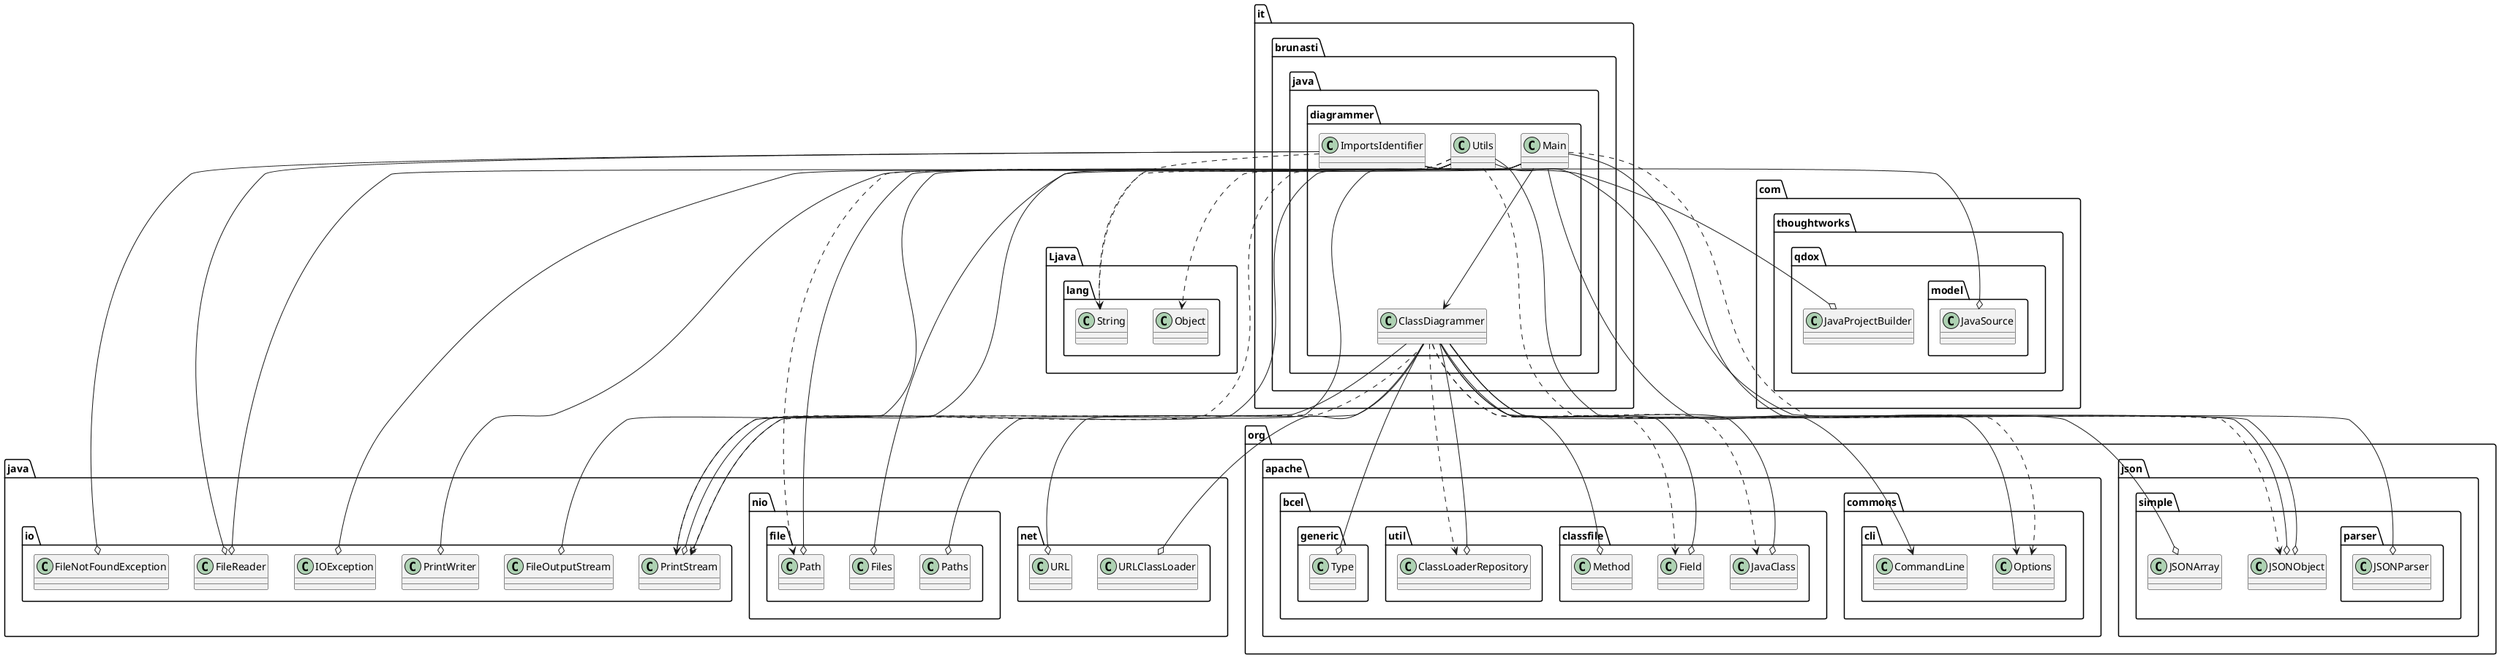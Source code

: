 @startuml
'https://plantuml.com/class-diagram

' GENERATE CLASS DIAGRAM ===========
' Generator       : it.brunasti.java.diagrammer.ClassDiagrammer
' Path            : [./target/classes]
' Java Files Path : [./src/main/java/]
' Configuration   : [./temp/config.json]
' Generated at    : Mon Mar 25 14:19:17 CET 2024



' CLASSES =======
class it.brunasti.java.diagrammer.ClassDiagrammer
class it.brunasti.java.diagrammer.Utils
class it.brunasti.java.diagrammer.Main
class it.brunasti.java.diagrammer.ImportsIdentifier

' INHERITANCES =======

' IMPLEMENT INTERFACE =======

' FIELDS =======
it.brunasti.java.diagrammer.ClassDiagrammer --> java.io.PrintStream
it.brunasti.java.diagrammer.Main --> org.apache.commons.cli.CommandLine
it.brunasti.java.diagrammer.Main --> it.brunasti.java.diagrammer.ClassDiagrammer
it.brunasti.java.diagrammer.Main --> org.apache.commons.cli.Options

' USES =======
it.brunasti.java.diagrammer.ClassDiagrammer ..> java.io.PrintStream
it.brunasti.java.diagrammer.ClassDiagrammer ..> org.apache.bcel.classfile.JavaClass
it.brunasti.java.diagrammer.ClassDiagrammer ..> org.apache.bcel.classfile.Field
it.brunasti.java.diagrammer.ClassDiagrammer ..> org.apache.bcel.util.ClassLoaderRepository
it.brunasti.java.diagrammer.Utils ..> Ljava.lang.Object
it.brunasti.java.diagrammer.Utils ..> java.io.PrintStream
it.brunasti.java.diagrammer.Utils ..> org.json.simple.JSONObject
it.brunasti.java.diagrammer.Utils ..> java.nio.file.Path
it.brunasti.java.diagrammer.Main ..> Ljava.lang.String
it.brunasti.java.diagrammer.Main ..> org.apache.commons.cli.Options
it.brunasti.java.diagrammer.ImportsIdentifier ..> Ljava.lang.String

' IMPORTS =======
' Java Files Path : ./src/main/java/
' it.brunasti.java.diagrammer.ClassDiagrammer
it.brunasti.java.diagrammer.ClassDiagrammer --o org.apache.bcel.util.ClassLoaderRepository
it.brunasti.java.diagrammer.ClassDiagrammer --o java.net.URLClassLoader
it.brunasti.java.diagrammer.ClassDiagrammer --o org.apache.bcel.classfile.Field
it.brunasti.java.diagrammer.ClassDiagrammer --o org.json.simple.JSONObject
it.brunasti.java.diagrammer.ClassDiagrammer --o java.net.URL
it.brunasti.java.diagrammer.ClassDiagrammer --o org.apache.bcel.classfile.Method
it.brunasti.java.diagrammer.ClassDiagrammer --o org.apache.bcel.generic.Type
it.brunasti.java.diagrammer.ClassDiagrammer --o org.json.simple.JSONArray
it.brunasti.java.diagrammer.ClassDiagrammer --o org.apache.bcel.classfile.JavaClass

' it.brunasti.java.diagrammer.Utils
it.brunasti.java.diagrammer.Utils --o java.io.PrintStream
it.brunasti.java.diagrammer.Utils --o org.json.simple.JSONObject
it.brunasti.java.diagrammer.Utils --o java.nio.file.Files
it.brunasti.java.diagrammer.Utils --o java.nio.file.Paths
it.brunasti.java.diagrammer.Utils --o org.json.simple.parser.JSONParser
it.brunasti.java.diagrammer.Utils --o java.io.IOException
it.brunasti.java.diagrammer.Utils --o java.io.FileReader
it.brunasti.java.diagrammer.Utils --o java.nio.file.Path

' it.brunasti.java.diagrammer.Main
it.brunasti.java.diagrammer.Main --o java.io.PrintStream
it.brunasti.java.diagrammer.Main --o java.io.PrintWriter
it.brunasti.java.diagrammer.Main --o java.io.FileOutputStream

' it.brunasti.java.diagrammer.ImportsIdentifier
it.brunasti.java.diagrammer.ImportsIdentifier --o com.thoughtworks.qdox.JavaProjectBuilder
it.brunasti.java.diagrammer.ImportsIdentifier --o com.thoughtworks.qdox.model.JavaSource
it.brunasti.java.diagrammer.ImportsIdentifier --o java.io.FileReader
it.brunasti.java.diagrammer.ImportsIdentifier --o java.io.FileNotFoundException



@enduml
